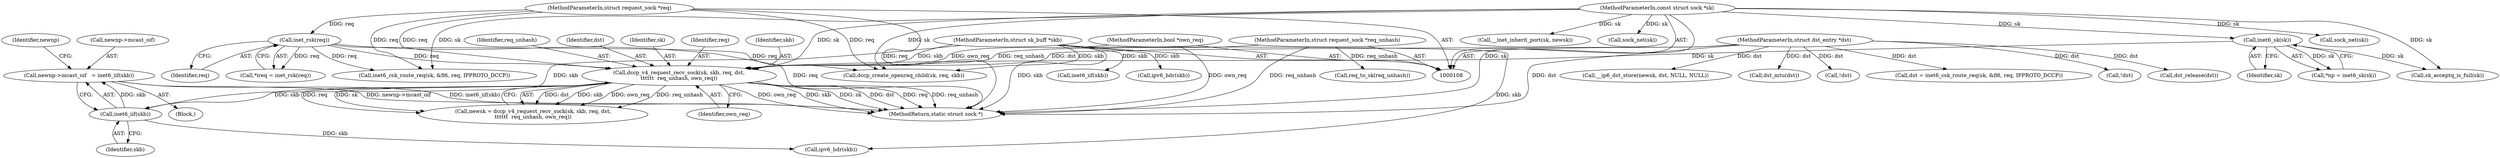 digraph "0_linux_45f6fad84cc305103b28d73482b344d7f5b76f39_0@pointer" {
"1000208" [label="(Call,newnp->mcast_oif   = inet6_iif(skb))"];
"1000212" [label="(Call,inet6_iif(skb))"];
"1000140" [label="(Call,dccp_v4_request_recv_sock(sk, skb, req, dst,\n\t\t\t\t\t\t  req_unhash, own_req))"];
"1000125" [label="(Call,inet6_sk(sk))"];
"1000109" [label="(MethodParameterIn,const struct sock *sk)"];
"1000110" [label="(MethodParameterIn,struct sk_buff *skb)"];
"1000119" [label="(Call,inet_rsk(req))"];
"1000111" [label="(MethodParameterIn,struct request_sock *req)"];
"1000112" [label="(MethodParameterIn,struct dst_entry *dst)"];
"1000113" [label="(MethodParameterIn,struct request_sock *req_unhash)"];
"1000114" [label="(MethodParameterIn,bool *own_req)"];
"1000262" [label="(Call,__ip6_dst_store(newsk, dst, NULL, NULL))"];
"1000420" [label="(Call,dst_mtu(dst))"];
"1000140" [label="(Call,dccp_v4_request_recv_sock(sk, skb, req, dst,\n\t\t\t\t\t\t  req_unhash, own_req))"];
"1000125" [label="(Call,inet6_sk(sk))"];
"1000453" [label="(Call,req_to_sk(req_unhash))"];
"1000110" [label="(MethodParameterIn,struct sk_buff *skb)"];
"1000117" [label="(Call,*ireq = inet_rsk(req))"];
"1000109" [label="(MethodParameterIn,const struct sock *sk)"];
"1000113" [label="(MethodParameterIn,struct request_sock *req_unhash)"];
"1000216" [label="(Identifier,newnp)"];
"1000231" [label="(Call,sk_acceptq_is_full(sk))"];
"1000142" [label="(Identifier,skb)"];
"1000112" [label="(MethodParameterIn,struct dst_entry *dst)"];
"1000213" [label="(Identifier,skb)"];
"1000507" [label="(MethodReturn,static struct sock *)"];
"1000138" [label="(Call,newsk = dccp_v4_request_recv_sock(sk, skb, req, dst,\n\t\t\t\t\t\t  req_unhash, own_req))"];
"1000145" [label="(Identifier,req_unhash)"];
"1000119" [label="(Call,inet_rsk(req))"];
"1000212" [label="(Call,inet6_iif(skb))"];
"1000144" [label="(Identifier,dst)"];
"1000146" [label="(Identifier,own_req)"];
"1000114" [label="(MethodParameterIn,bool *own_req)"];
"1000365" [label="(Call,inet6_iif(skb))"];
"1000372" [label="(Call,ipv6_hdr(skb))"];
"1000235" [label="(Call,!dst)"];
"1000126" [label="(Identifier,sk)"];
"1000502" [label="(Call,sock_net(sk))"];
"1000253" [label="(Call,dccp_create_openreq_child(sk, req, skb))"];
"1000438" [label="(Call,__inet_inherit_port(sk, newsk))"];
"1000241" [label="(Call,inet6_csk_route_req(sk, &fl6, req, IPPROTO_DCCP))"];
"1000494" [label="(Call,sock_net(sk))"];
"1000219" [label="(Call,ipv6_hdr(skb))"];
"1000209" [label="(Call,newnp->mcast_oif)"];
"1000111" [label="(MethodParameterIn,struct request_sock *req)"];
"1000239" [label="(Call,dst = inet6_csk_route_req(sk, &fl6, req, IPPROTO_DCCP))"];
"1000120" [label="(Identifier,req)"];
"1000208" [label="(Call,newnp->mcast_oif   = inet6_iif(skb))"];
"1000141" [label="(Identifier,sk)"];
"1000123" [label="(Call,*np = inet6_sk(sk))"];
"1000137" [label="(Block,)"];
"1000248" [label="(Call,!dst)"];
"1000498" [label="(Call,dst_release(dst))"];
"1000143" [label="(Identifier,req)"];
"1000208" -> "1000137"  [label="AST: "];
"1000208" -> "1000212"  [label="CFG: "];
"1000209" -> "1000208"  [label="AST: "];
"1000212" -> "1000208"  [label="AST: "];
"1000216" -> "1000208"  [label="CFG: "];
"1000208" -> "1000507"  [label="DDG: newnp->mcast_oif"];
"1000208" -> "1000507"  [label="DDG: inet6_iif(skb)"];
"1000212" -> "1000208"  [label="DDG: skb"];
"1000212" -> "1000213"  [label="CFG: "];
"1000213" -> "1000212"  [label="AST: "];
"1000140" -> "1000212"  [label="DDG: skb"];
"1000110" -> "1000212"  [label="DDG: skb"];
"1000212" -> "1000219"  [label="DDG: skb"];
"1000140" -> "1000138"  [label="AST: "];
"1000140" -> "1000146"  [label="CFG: "];
"1000141" -> "1000140"  [label="AST: "];
"1000142" -> "1000140"  [label="AST: "];
"1000143" -> "1000140"  [label="AST: "];
"1000144" -> "1000140"  [label="AST: "];
"1000145" -> "1000140"  [label="AST: "];
"1000146" -> "1000140"  [label="AST: "];
"1000138" -> "1000140"  [label="CFG: "];
"1000140" -> "1000507"  [label="DDG: skb"];
"1000140" -> "1000507"  [label="DDG: sk"];
"1000140" -> "1000507"  [label="DDG: dst"];
"1000140" -> "1000507"  [label="DDG: req"];
"1000140" -> "1000507"  [label="DDG: req_unhash"];
"1000140" -> "1000507"  [label="DDG: own_req"];
"1000140" -> "1000138"  [label="DDG: dst"];
"1000140" -> "1000138"  [label="DDG: skb"];
"1000140" -> "1000138"  [label="DDG: own_req"];
"1000140" -> "1000138"  [label="DDG: req_unhash"];
"1000140" -> "1000138"  [label="DDG: req"];
"1000140" -> "1000138"  [label="DDG: sk"];
"1000125" -> "1000140"  [label="DDG: sk"];
"1000109" -> "1000140"  [label="DDG: sk"];
"1000110" -> "1000140"  [label="DDG: skb"];
"1000119" -> "1000140"  [label="DDG: req"];
"1000111" -> "1000140"  [label="DDG: req"];
"1000112" -> "1000140"  [label="DDG: dst"];
"1000113" -> "1000140"  [label="DDG: req_unhash"];
"1000114" -> "1000140"  [label="DDG: own_req"];
"1000125" -> "1000123"  [label="AST: "];
"1000125" -> "1000126"  [label="CFG: "];
"1000126" -> "1000125"  [label="AST: "];
"1000123" -> "1000125"  [label="CFG: "];
"1000125" -> "1000123"  [label="DDG: sk"];
"1000109" -> "1000125"  [label="DDG: sk"];
"1000125" -> "1000231"  [label="DDG: sk"];
"1000109" -> "1000108"  [label="AST: "];
"1000109" -> "1000507"  [label="DDG: sk"];
"1000109" -> "1000231"  [label="DDG: sk"];
"1000109" -> "1000241"  [label="DDG: sk"];
"1000109" -> "1000253"  [label="DDG: sk"];
"1000109" -> "1000438"  [label="DDG: sk"];
"1000109" -> "1000494"  [label="DDG: sk"];
"1000109" -> "1000502"  [label="DDG: sk"];
"1000110" -> "1000108"  [label="AST: "];
"1000110" -> "1000507"  [label="DDG: skb"];
"1000110" -> "1000219"  [label="DDG: skb"];
"1000110" -> "1000253"  [label="DDG: skb"];
"1000110" -> "1000365"  [label="DDG: skb"];
"1000110" -> "1000372"  [label="DDG: skb"];
"1000119" -> "1000117"  [label="AST: "];
"1000119" -> "1000120"  [label="CFG: "];
"1000120" -> "1000119"  [label="AST: "];
"1000117" -> "1000119"  [label="CFG: "];
"1000119" -> "1000507"  [label="DDG: req"];
"1000119" -> "1000117"  [label="DDG: req"];
"1000111" -> "1000119"  [label="DDG: req"];
"1000119" -> "1000241"  [label="DDG: req"];
"1000119" -> "1000253"  [label="DDG: req"];
"1000111" -> "1000108"  [label="AST: "];
"1000111" -> "1000507"  [label="DDG: req"];
"1000111" -> "1000241"  [label="DDG: req"];
"1000111" -> "1000253"  [label="DDG: req"];
"1000112" -> "1000108"  [label="AST: "];
"1000112" -> "1000507"  [label="DDG: dst"];
"1000112" -> "1000235"  [label="DDG: dst"];
"1000112" -> "1000239"  [label="DDG: dst"];
"1000112" -> "1000248"  [label="DDG: dst"];
"1000112" -> "1000262"  [label="DDG: dst"];
"1000112" -> "1000420"  [label="DDG: dst"];
"1000112" -> "1000498"  [label="DDG: dst"];
"1000113" -> "1000108"  [label="AST: "];
"1000113" -> "1000507"  [label="DDG: req_unhash"];
"1000113" -> "1000453"  [label="DDG: req_unhash"];
"1000114" -> "1000108"  [label="AST: "];
"1000114" -> "1000507"  [label="DDG: own_req"];
}
